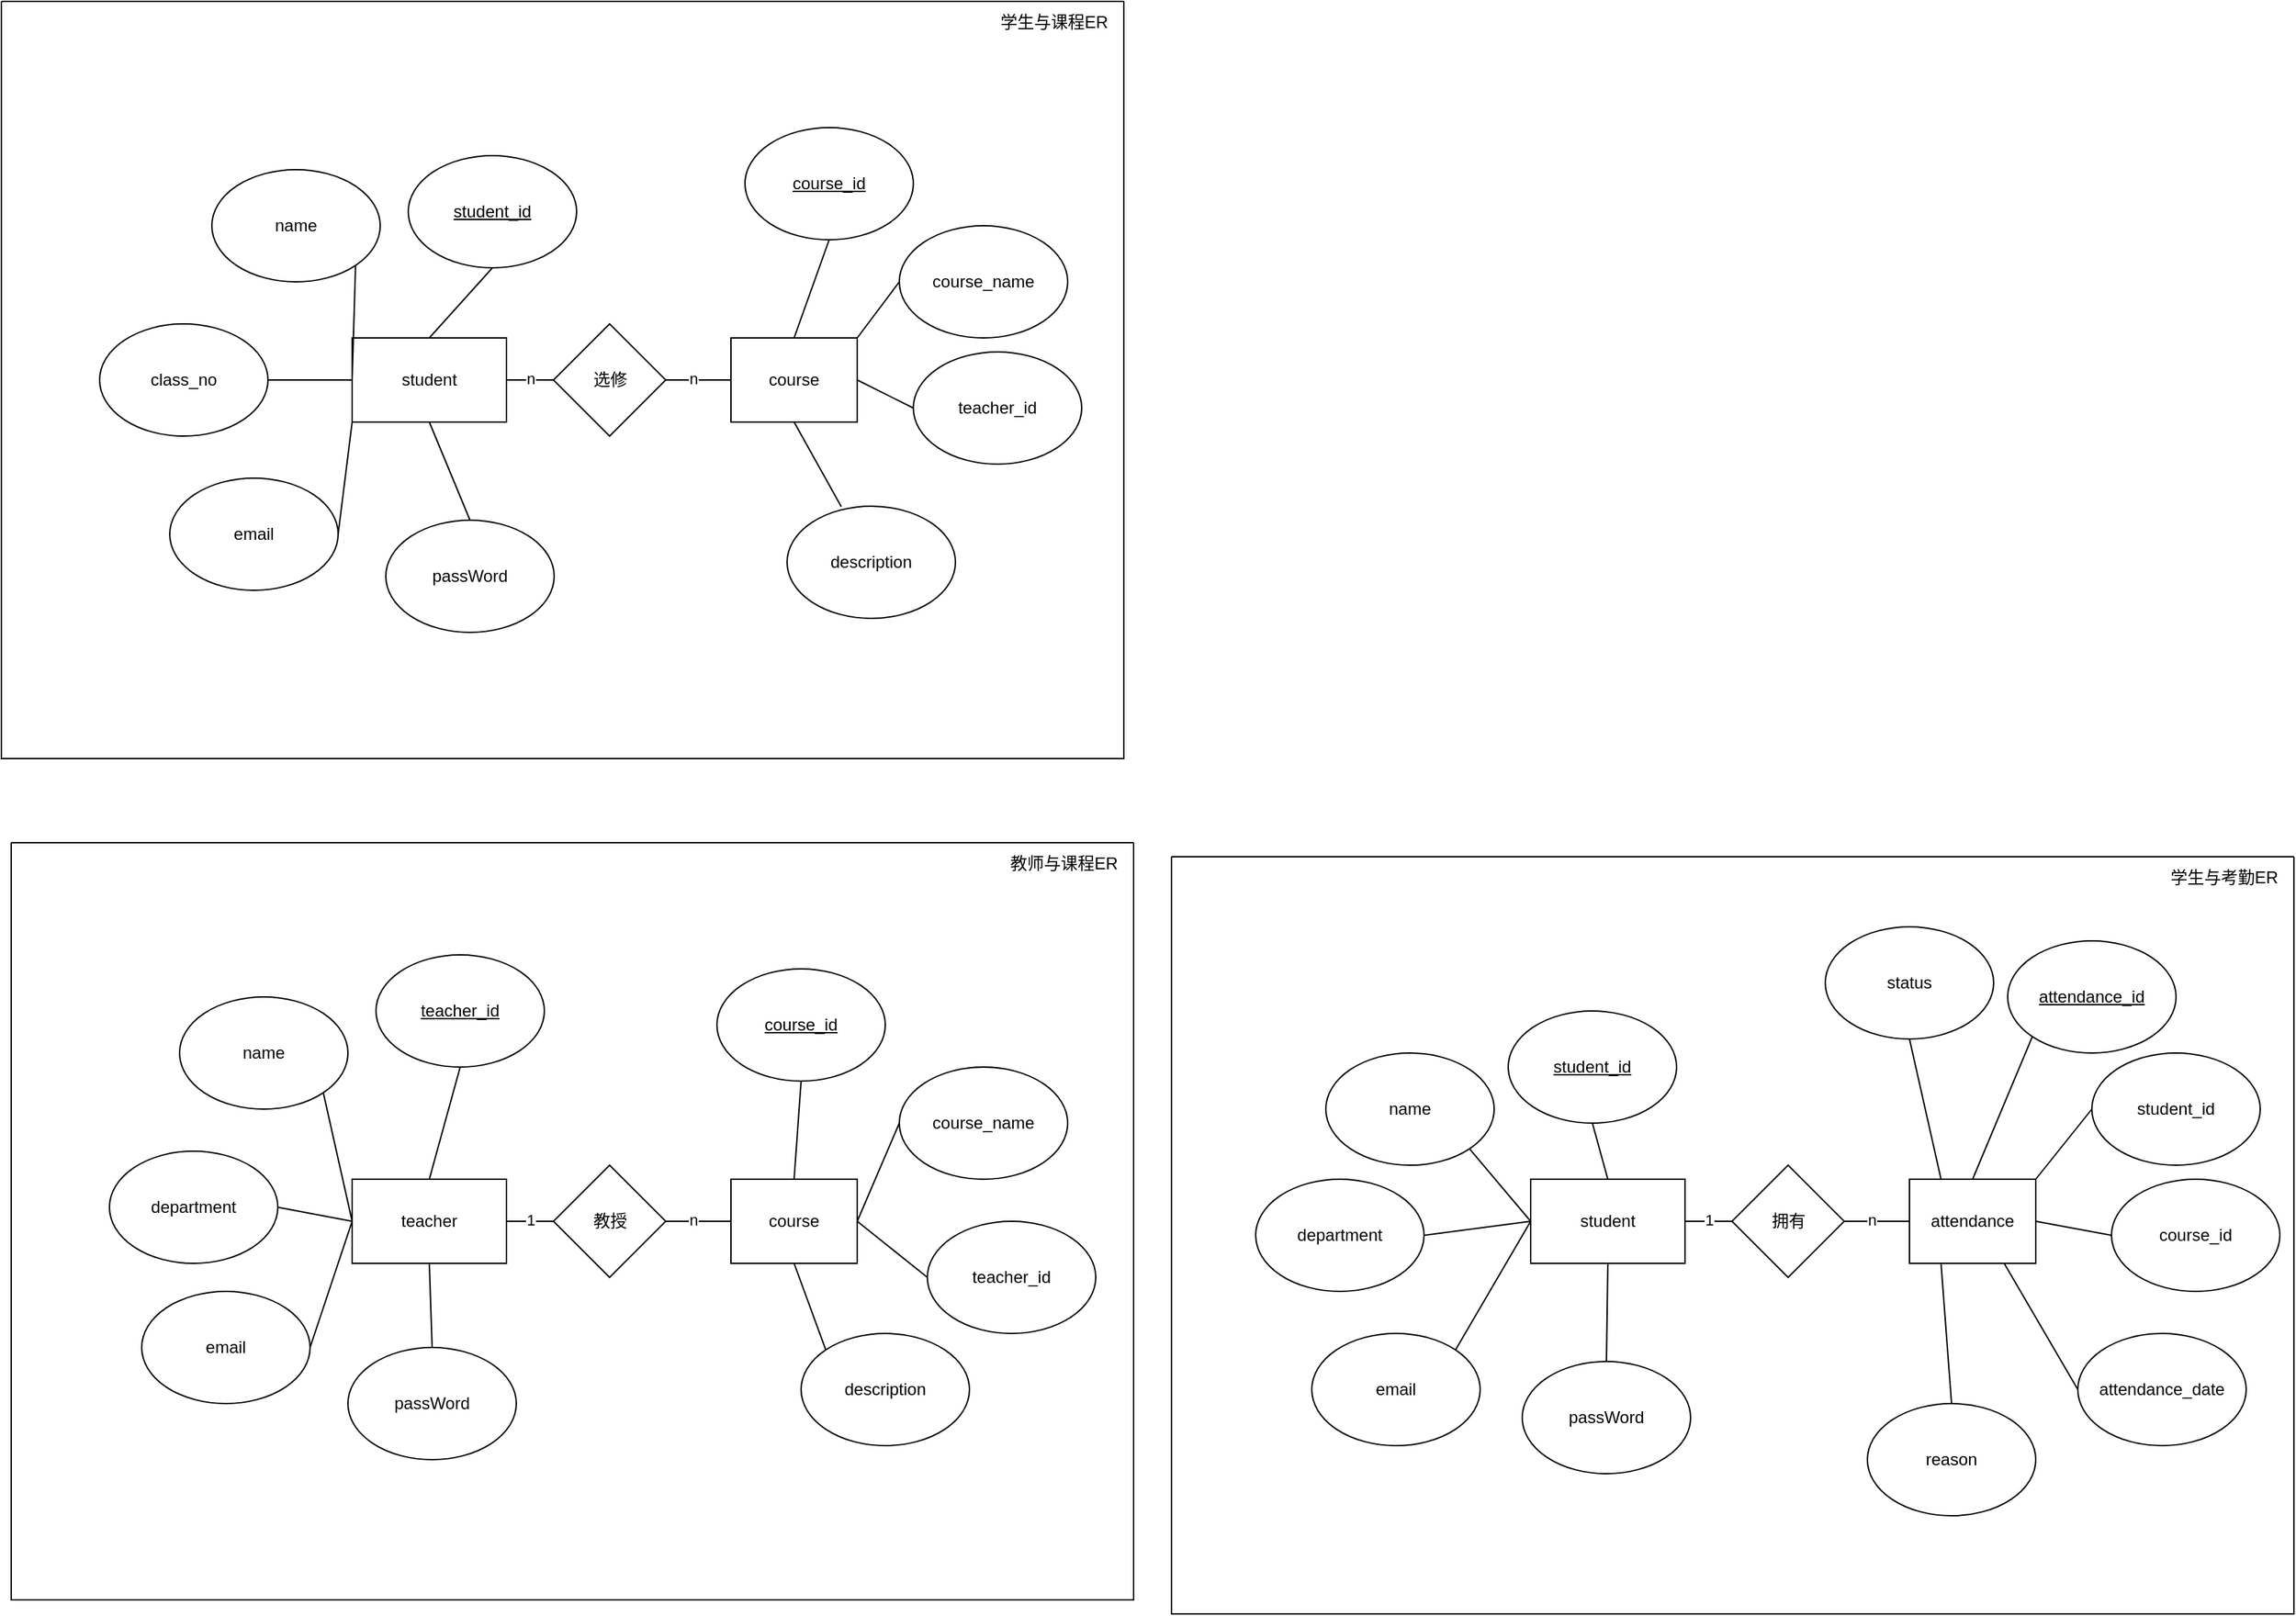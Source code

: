 <mxfile version="24.6.4" type="github">
  <diagram name="第 1 页" id="QonXaU6UfeMdcegaqnbO">
    <mxGraphModel dx="1238" dy="683" grid="1" gridSize="10" guides="1" tooltips="1" connect="1" arrows="1" fold="1" page="1" pageScale="1" pageWidth="827" pageHeight="1169" math="0" shadow="0">
      <root>
        <mxCell id="0" />
        <mxCell id="1" parent="0" />
        <mxCell id="vv5a64AxEaZxOqgttP_Y-31" value="" style="swimlane;startSize=0;" vertex="1" parent="1">
          <mxGeometry x="20" y="10" width="800" height="540" as="geometry">
            <mxRectangle x="20" y="10" width="50" height="40" as="alternateBounds" />
          </mxGeometry>
        </mxCell>
        <mxCell id="vv5a64AxEaZxOqgttP_Y-57" value="学生与课程ER" style="text;html=1;align=center;verticalAlign=middle;resizable=0;points=[];autosize=1;strokeColor=none;fillColor=none;" vertex="1" parent="vv5a64AxEaZxOqgttP_Y-31">
          <mxGeometry x="700" width="100" height="30" as="geometry" />
        </mxCell>
        <mxCell id="vv5a64AxEaZxOqgttP_Y-34" value="&lt;u&gt;student_id&lt;/u&gt;" style="ellipse;whiteSpace=wrap;html=1;" vertex="1" parent="vv5a64AxEaZxOqgttP_Y-31">
          <mxGeometry x="290" y="110" width="120" height="80" as="geometry" />
        </mxCell>
        <mxCell id="vv5a64AxEaZxOqgttP_Y-35" value="name" style="ellipse;whiteSpace=wrap;html=1;" vertex="1" parent="vv5a64AxEaZxOqgttP_Y-31">
          <mxGeometry x="150" y="120" width="120" height="80" as="geometry" />
        </mxCell>
        <mxCell id="vv5a64AxEaZxOqgttP_Y-38" value="passWord" style="ellipse;whiteSpace=wrap;html=1;" vertex="1" parent="vv5a64AxEaZxOqgttP_Y-31">
          <mxGeometry x="274" y="370" width="120" height="80" as="geometry" />
        </mxCell>
        <mxCell id="vv5a64AxEaZxOqgttP_Y-37" value="email" style="ellipse;whiteSpace=wrap;html=1;" vertex="1" parent="vv5a64AxEaZxOqgttP_Y-31">
          <mxGeometry x="120" y="340" width="120" height="80" as="geometry" />
        </mxCell>
        <mxCell id="vv5a64AxEaZxOqgttP_Y-36" value="class_no" style="ellipse;whiteSpace=wrap;html=1;" vertex="1" parent="vv5a64AxEaZxOqgttP_Y-31">
          <mxGeometry x="70" y="230" width="120" height="80" as="geometry" />
        </mxCell>
        <mxCell id="vv5a64AxEaZxOqgttP_Y-44" value="&lt;u&gt;course_id&lt;/u&gt;" style="ellipse;whiteSpace=wrap;html=1;" vertex="1" parent="vv5a64AxEaZxOqgttP_Y-31">
          <mxGeometry x="530" y="90" width="120" height="80" as="geometry" />
        </mxCell>
        <mxCell id="vv5a64AxEaZxOqgttP_Y-45" value="course_name&lt;span style=&quot;color: rgba(0, 0, 0, 0); font-family: monospace; font-size: 0px; text-align: start; text-wrap: nowrap;&quot;&gt;%3CmxGraphModel%3E%3Croot%3E%3CmxCell%20id%3D%220%22%2F%3E%3CmxCell%20id%3D%221%22%20parent%3D%220%22%2F%3E%3CmxCell%20id%3D%222%22%20value%3D%22course_id%22%20style%3D%22ellipse%3BwhiteSpace%3Dwrap%3Bhtml%3D1%3B%22%20vertex%3D%221%22%20parent%3D%221%22%3E%3CmxGeometry%20x%3D%22640%22%20y%3D%2220%22%20width%3D%22120%22%20height%3D%2280%22%20as%3D%22geometry%22%2F%3E%3C%2FmxCell%3E%3C%2Froot%3E%3C%2FmxGraphModel%3E&lt;/span&gt;" style="ellipse;whiteSpace=wrap;html=1;" vertex="1" parent="vv5a64AxEaZxOqgttP_Y-31">
          <mxGeometry x="640" y="160" width="120" height="80" as="geometry" />
        </mxCell>
        <mxCell id="vv5a64AxEaZxOqgttP_Y-46" value="teacher_id&lt;span style=&quot;color: rgba(0, 0, 0, 0); font-family: monospace; font-size: 0px; text-align: start; text-wrap: nowrap;&quot;&gt;%3CmxGraphModel%3E%3Croot%3E%3CmxCell%20id%3D%220%22%2F%3E%3CmxCell%20id%3D%221%22%20parent%3D%220%22%2F%3E%3CmxCell%20id%3D%222%22%20value%3D%22course_id%22%20style%3D%22ellipse%3BwhiteSpace%3Dwrap%3Bhtml%3D1%3B%22%20vertex%3D%221%22%20parent%3D%221%22%3E%3CmxGeometry%20x%3D%22640%22%20y%3D%2220%22%20width%3D%22120%22%20height%3D%2280%22%20as%3D%22geometry%22%2F%3E%3C%2FmxCell%3E%3C%2Froot%3E%3C%2FmxGraphModel%3E&lt;/span&gt;" style="ellipse;whiteSpace=wrap;html=1;" vertex="1" parent="vv5a64AxEaZxOqgttP_Y-31">
          <mxGeometry x="650" y="250" width="120" height="80" as="geometry" />
        </mxCell>
        <mxCell id="vv5a64AxEaZxOqgttP_Y-47" value="&lt;div style=&quot;text-align: center;&quot;&gt;&lt;span style=&quot;text-align: start; background-color: initial;&quot;&gt;description&lt;/span&gt;&lt;span style=&quot;color: rgba(0, 0, 0, 0); font-family: monospace; font-size: 0px; text-align: start; text-wrap: nowrap; background-color: initial;&quot;&gt;3CmxGraphModel%3E%3Croot%3E%3CmxCell%20id%3D%220%22%2F%3E%3CmxCell%20id%3D%221%22%20parent%3D%220%22%2F%3E%3CmxCell%20id%3D%222%22%20value%3D%22course_id%22%20style%3D%22ellipse%3BwhiteSpace%3Dwrap%3Bhtml%3D1%3B%22%20vertex%3D%221%22%20parent%3D%221%22%3E%3CmxGeometry%20x%3D%22640%22%20y%3D%2220%22%20width%3D%22120%22%20height%3D%2280%22%20as%3D%22geometry%22%2F%3E%3C%2FmxCell%3E%3C%2Froot%3E%3C%2FmxGraphModel%3E&lt;/span&gt;&lt;/div&gt;" style="ellipse;whiteSpace=wrap;html=1;" vertex="1" parent="vv5a64AxEaZxOqgttP_Y-31">
          <mxGeometry x="560" y="360" width="120" height="80" as="geometry" />
        </mxCell>
        <mxCell id="vv5a64AxEaZxOqgttP_Y-32" value="student" style="rounded=0;whiteSpace=wrap;html=1;" vertex="1" parent="1">
          <mxGeometry x="270" y="250" width="110" height="60" as="geometry" />
        </mxCell>
        <mxCell id="vv5a64AxEaZxOqgttP_Y-33" value="course" style="rounded=0;whiteSpace=wrap;html=1;" vertex="1" parent="1">
          <mxGeometry x="540" y="250" width="90" height="60" as="geometry" />
        </mxCell>
        <mxCell id="vv5a64AxEaZxOqgttP_Y-39" value="" style="endArrow=none;html=1;rounded=0;exitX=0.5;exitY=1;exitDx=0;exitDy=0;entryX=0.5;entryY=0;entryDx=0;entryDy=0;" edge="1" parent="1" source="vv5a64AxEaZxOqgttP_Y-34" target="vv5a64AxEaZxOqgttP_Y-32">
          <mxGeometry width="50" height="50" relative="1" as="geometry">
            <mxPoint x="350" y="320" as="sourcePoint" />
            <mxPoint x="400" y="270" as="targetPoint" />
          </mxGeometry>
        </mxCell>
        <mxCell id="vv5a64AxEaZxOqgttP_Y-40" value="" style="endArrow=none;html=1;rounded=0;exitX=1;exitY=1;exitDx=0;exitDy=0;" edge="1" parent="1" source="vv5a64AxEaZxOqgttP_Y-35">
          <mxGeometry width="50" height="50" relative="1" as="geometry">
            <mxPoint x="190" y="76" as="sourcePoint" />
            <mxPoint x="270" y="280" as="targetPoint" />
          </mxGeometry>
        </mxCell>
        <mxCell id="vv5a64AxEaZxOqgttP_Y-41" value="" style="endArrow=none;html=1;rounded=0;exitX=1;exitY=0.5;exitDx=0;exitDy=0;" edge="1" parent="1" source="vv5a64AxEaZxOqgttP_Y-36">
          <mxGeometry width="50" height="50" relative="1" as="geometry">
            <mxPoint x="200" y="86" as="sourcePoint" />
            <mxPoint x="270" y="280" as="targetPoint" />
          </mxGeometry>
        </mxCell>
        <mxCell id="vv5a64AxEaZxOqgttP_Y-42" value="" style="endArrow=none;html=1;rounded=0;exitX=1;exitY=0.5;exitDx=0;exitDy=0;entryX=0;entryY=1;entryDx=0;entryDy=0;" edge="1" parent="1" source="vv5a64AxEaZxOqgttP_Y-37" target="vv5a64AxEaZxOqgttP_Y-32">
          <mxGeometry width="50" height="50" relative="1" as="geometry">
            <mxPoint x="210" y="96" as="sourcePoint" />
            <mxPoint x="270" y="280" as="targetPoint" />
          </mxGeometry>
        </mxCell>
        <mxCell id="vv5a64AxEaZxOqgttP_Y-43" value="" style="endArrow=none;html=1;rounded=0;exitX=0.5;exitY=0;exitDx=0;exitDy=0;entryX=0.5;entryY=1;entryDx=0;entryDy=0;" edge="1" parent="1" source="vv5a64AxEaZxOqgttP_Y-38" target="vv5a64AxEaZxOqgttP_Y-32">
          <mxGeometry width="50" height="50" relative="1" as="geometry">
            <mxPoint x="220" y="106" as="sourcePoint" />
            <mxPoint x="310" y="320" as="targetPoint" />
          </mxGeometry>
        </mxCell>
        <mxCell id="vv5a64AxEaZxOqgttP_Y-48" value="" style="endArrow=none;html=1;rounded=0;exitX=0.5;exitY=1;exitDx=0;exitDy=0;entryX=0.5;entryY=0;entryDx=0;entryDy=0;" edge="1" parent="1" source="vv5a64AxEaZxOqgttP_Y-44" target="vv5a64AxEaZxOqgttP_Y-33">
          <mxGeometry width="50" height="50" relative="1" as="geometry">
            <mxPoint x="190" y="76" as="sourcePoint" />
            <mxPoint x="280" y="290" as="targetPoint" />
          </mxGeometry>
        </mxCell>
        <mxCell id="vv5a64AxEaZxOqgttP_Y-49" value="" style="endArrow=none;html=1;rounded=0;exitX=0;exitY=0.5;exitDx=0;exitDy=0;entryX=1;entryY=0;entryDx=0;entryDy=0;" edge="1" parent="1" source="vv5a64AxEaZxOqgttP_Y-45" target="vv5a64AxEaZxOqgttP_Y-33">
          <mxGeometry width="50" height="50" relative="1" as="geometry">
            <mxPoint x="690" y="140" as="sourcePoint" />
            <mxPoint x="630" y="280" as="targetPoint" />
          </mxGeometry>
        </mxCell>
        <mxCell id="vv5a64AxEaZxOqgttP_Y-50" value="" style="endArrow=none;html=1;rounded=0;exitX=0;exitY=0.5;exitDx=0;exitDy=0;" edge="1" parent="1" source="vv5a64AxEaZxOqgttP_Y-46">
          <mxGeometry width="50" height="50" relative="1" as="geometry">
            <mxPoint x="690" y="230" as="sourcePoint" />
            <mxPoint x="630" y="280" as="targetPoint" />
          </mxGeometry>
        </mxCell>
        <mxCell id="vv5a64AxEaZxOqgttP_Y-51" value="" style="endArrow=none;html=1;rounded=0;exitX=0.322;exitY=0.004;exitDx=0;exitDy=0;entryX=0.5;entryY=1;entryDx=0;entryDy=0;exitPerimeter=0;" edge="1" parent="1" source="vv5a64AxEaZxOqgttP_Y-47" target="vv5a64AxEaZxOqgttP_Y-33">
          <mxGeometry width="50" height="50" relative="1" as="geometry">
            <mxPoint x="690" y="330" as="sourcePoint" />
            <mxPoint x="640" y="290" as="targetPoint" />
          </mxGeometry>
        </mxCell>
        <mxCell id="vv5a64AxEaZxOqgttP_Y-52" value="选修" style="rhombus;whiteSpace=wrap;html=1;" vertex="1" parent="1">
          <mxGeometry x="413.5" y="240" width="80" height="80" as="geometry" />
        </mxCell>
        <mxCell id="vv5a64AxEaZxOqgttP_Y-53" value="" style="endArrow=none;html=1;rounded=0;exitX=1;exitY=0.5;exitDx=0;exitDy=0;entryX=0;entryY=0.5;entryDx=0;entryDy=0;" edge="1" parent="1" source="vv5a64AxEaZxOqgttP_Y-32" target="vv5a64AxEaZxOqgttP_Y-52">
          <mxGeometry width="50" height="50" relative="1" as="geometry">
            <mxPoint x="460" y="330" as="sourcePoint" />
            <mxPoint x="410" y="280" as="targetPoint" />
          </mxGeometry>
        </mxCell>
        <mxCell id="vv5a64AxEaZxOqgttP_Y-54" value="n" style="edgeLabel;html=1;align=center;verticalAlign=middle;resizable=0;points=[];" vertex="1" connectable="0" parent="vv5a64AxEaZxOqgttP_Y-53">
          <mxGeometry x="-0.234" y="2" relative="1" as="geometry">
            <mxPoint x="4" y="1" as="offset" />
          </mxGeometry>
        </mxCell>
        <mxCell id="vv5a64AxEaZxOqgttP_Y-55" value="" style="endArrow=none;html=1;rounded=0;exitX=1;exitY=0.5;exitDx=0;exitDy=0;entryX=0;entryY=0.5;entryDx=0;entryDy=0;" edge="1" parent="1" source="vv5a64AxEaZxOqgttP_Y-52" target="vv5a64AxEaZxOqgttP_Y-33">
          <mxGeometry width="50" height="50" relative="1" as="geometry">
            <mxPoint x="390" y="290" as="sourcePoint" />
            <mxPoint x="420" y="290" as="targetPoint" />
          </mxGeometry>
        </mxCell>
        <mxCell id="vv5a64AxEaZxOqgttP_Y-56" value="n" style="edgeLabel;html=1;align=center;verticalAlign=middle;resizable=0;points=[];" vertex="1" connectable="0" parent="vv5a64AxEaZxOqgttP_Y-55">
          <mxGeometry x="-0.185" y="-1" relative="1" as="geometry">
            <mxPoint y="-2" as="offset" />
          </mxGeometry>
        </mxCell>
        <mxCell id="vv5a64AxEaZxOqgttP_Y-58" value="" style="swimlane;startSize=0;" vertex="1" parent="1">
          <mxGeometry x="27" y="610" width="800" height="540" as="geometry">
            <mxRectangle x="20" y="10" width="50" height="40" as="alternateBounds" />
          </mxGeometry>
        </mxCell>
        <mxCell id="vv5a64AxEaZxOqgttP_Y-59" value="教师与课程ER" style="text;html=1;align=center;verticalAlign=middle;resizable=0;points=[];autosize=1;strokeColor=none;fillColor=none;" vertex="1" parent="vv5a64AxEaZxOqgttP_Y-58">
          <mxGeometry x="700" width="100" height="30" as="geometry" />
        </mxCell>
        <mxCell id="vv5a64AxEaZxOqgttP_Y-62" value="&lt;u&gt;teacher_id&lt;/u&gt;" style="ellipse;whiteSpace=wrap;html=1;" vertex="1" parent="vv5a64AxEaZxOqgttP_Y-58">
          <mxGeometry x="260" y="80" width="120" height="80" as="geometry" />
        </mxCell>
        <mxCell id="vv5a64AxEaZxOqgttP_Y-63" value="name" style="ellipse;whiteSpace=wrap;html=1;" vertex="1" parent="vv5a64AxEaZxOqgttP_Y-58">
          <mxGeometry x="120" y="110" width="120" height="80" as="geometry" />
        </mxCell>
        <mxCell id="vv5a64AxEaZxOqgttP_Y-64" value="department" style="ellipse;whiteSpace=wrap;html=1;" vertex="1" parent="vv5a64AxEaZxOqgttP_Y-58">
          <mxGeometry x="70" y="220" width="120" height="80" as="geometry" />
        </mxCell>
        <mxCell id="vv5a64AxEaZxOqgttP_Y-65" value="email" style="ellipse;whiteSpace=wrap;html=1;" vertex="1" parent="vv5a64AxEaZxOqgttP_Y-58">
          <mxGeometry x="93" y="320" width="120" height="80" as="geometry" />
        </mxCell>
        <mxCell id="vv5a64AxEaZxOqgttP_Y-66" value="passWord" style="ellipse;whiteSpace=wrap;html=1;" vertex="1" parent="vv5a64AxEaZxOqgttP_Y-58">
          <mxGeometry x="240" y="360" width="120" height="80" as="geometry" />
        </mxCell>
        <mxCell id="vv5a64AxEaZxOqgttP_Y-72" value="&lt;u&gt;course_id&lt;/u&gt;" style="ellipse;whiteSpace=wrap;html=1;" vertex="1" parent="vv5a64AxEaZxOqgttP_Y-58">
          <mxGeometry x="503" y="90" width="120" height="80" as="geometry" />
        </mxCell>
        <mxCell id="vv5a64AxEaZxOqgttP_Y-73" value="course_name&lt;span style=&quot;color: rgba(0, 0, 0, 0); font-family: monospace; font-size: 0px; text-align: start; text-wrap: nowrap;&quot;&gt;%3CmxGraphModel%3E%3Croot%3E%3CmxCell%20id%3D%220%22%2F%3E%3CmxCell%20id%3D%221%22%20parent%3D%220%22%2F%3E%3CmxCell%20id%3D%222%22%20value%3D%22course_id%22%20style%3D%22ellipse%3BwhiteSpace%3Dwrap%3Bhtml%3D1%3B%22%20vertex%3D%221%22%20parent%3D%221%22%3E%3CmxGeometry%20x%3D%22640%22%20y%3D%2220%22%20width%3D%22120%22%20height%3D%2280%22%20as%3D%22geometry%22%2F%3E%3C%2FmxCell%3E%3C%2Froot%3E%3C%2FmxGraphModel%3E&lt;/span&gt;" style="ellipse;whiteSpace=wrap;html=1;" vertex="1" parent="vv5a64AxEaZxOqgttP_Y-58">
          <mxGeometry x="633" y="160" width="120" height="80" as="geometry" />
        </mxCell>
        <mxCell id="vv5a64AxEaZxOqgttP_Y-75" value="&lt;div style=&quot;text-align: center;&quot;&gt;&lt;span style=&quot;text-align: start; background-color: initial;&quot;&gt;description&lt;/span&gt;&lt;span style=&quot;color: rgba(0, 0, 0, 0); font-family: monospace; font-size: 0px; text-align: start; text-wrap: nowrap; background-color: initial;&quot;&gt;3CmxGraphModel%3E%3Croot%3E%3CmxCell%20id%3D%220%22%2F%3E%3CmxCell%20id%3D%221%22%20parent%3D%220%22%2F%3E%3CmxCell%20id%3D%222%22%20value%3D%22course_id%22%20style%3D%22ellipse%3BwhiteSpace%3Dwrap%3Bhtml%3D1%3B%22%20vertex%3D%221%22%20parent%3D%221%22%3E%3CmxGeometry%20x%3D%22640%22%20y%3D%2220%22%20width%3D%22120%22%20height%3D%2280%22%20as%3D%22geometry%22%2F%3E%3C%2FmxCell%3E%3C%2Froot%3E%3C%2FmxGraphModel%3E&lt;/span&gt;&lt;/div&gt;" style="ellipse;whiteSpace=wrap;html=1;" vertex="1" parent="vv5a64AxEaZxOqgttP_Y-58">
          <mxGeometry x="563" y="350" width="120" height="80" as="geometry" />
        </mxCell>
        <mxCell id="vv5a64AxEaZxOqgttP_Y-60" value="teacher" style="rounded=0;whiteSpace=wrap;html=1;" vertex="1" parent="1">
          <mxGeometry x="270" y="850" width="110" height="60" as="geometry" />
        </mxCell>
        <mxCell id="vv5a64AxEaZxOqgttP_Y-61" value="course" style="rounded=0;whiteSpace=wrap;html=1;" vertex="1" parent="1">
          <mxGeometry x="540" y="850" width="90" height="60" as="geometry" />
        </mxCell>
        <mxCell id="vv5a64AxEaZxOqgttP_Y-67" value="" style="endArrow=none;html=1;rounded=0;exitX=0.5;exitY=1;exitDx=0;exitDy=0;entryX=0.5;entryY=0;entryDx=0;entryDy=0;" edge="1" parent="1" source="vv5a64AxEaZxOqgttP_Y-62" target="vv5a64AxEaZxOqgttP_Y-60">
          <mxGeometry width="50" height="50" relative="1" as="geometry">
            <mxPoint x="350" y="920" as="sourcePoint" />
            <mxPoint x="400" y="870" as="targetPoint" />
          </mxGeometry>
        </mxCell>
        <mxCell id="vv5a64AxEaZxOqgttP_Y-68" value="" style="endArrow=none;html=1;rounded=0;exitX=1;exitY=1;exitDx=0;exitDy=0;" edge="1" parent="1" source="vv5a64AxEaZxOqgttP_Y-63">
          <mxGeometry width="50" height="50" relative="1" as="geometry">
            <mxPoint x="190" y="676" as="sourcePoint" />
            <mxPoint x="270" y="880" as="targetPoint" />
          </mxGeometry>
        </mxCell>
        <mxCell id="vv5a64AxEaZxOqgttP_Y-69" value="" style="endArrow=none;html=1;rounded=0;exitX=1;exitY=0.5;exitDx=0;exitDy=0;" edge="1" parent="1" source="vv5a64AxEaZxOqgttP_Y-64">
          <mxGeometry width="50" height="50" relative="1" as="geometry">
            <mxPoint x="200" y="686" as="sourcePoint" />
            <mxPoint x="270" y="880" as="targetPoint" />
          </mxGeometry>
        </mxCell>
        <mxCell id="vv5a64AxEaZxOqgttP_Y-70" value="" style="endArrow=none;html=1;rounded=0;exitX=1;exitY=0.5;exitDx=0;exitDy=0;" edge="1" parent="1" source="vv5a64AxEaZxOqgttP_Y-65">
          <mxGeometry width="50" height="50" relative="1" as="geometry">
            <mxPoint x="210" y="696" as="sourcePoint" />
            <mxPoint x="270" y="880" as="targetPoint" />
          </mxGeometry>
        </mxCell>
        <mxCell id="vv5a64AxEaZxOqgttP_Y-71" value="" style="endArrow=none;html=1;rounded=0;exitX=0.5;exitY=0;exitDx=0;exitDy=0;entryX=0.5;entryY=1;entryDx=0;entryDy=0;" edge="1" parent="1" source="vv5a64AxEaZxOqgttP_Y-66" target="vv5a64AxEaZxOqgttP_Y-60">
          <mxGeometry width="50" height="50" relative="1" as="geometry">
            <mxPoint x="220" y="706" as="sourcePoint" />
            <mxPoint x="310" y="920" as="targetPoint" />
          </mxGeometry>
        </mxCell>
        <mxCell id="vv5a64AxEaZxOqgttP_Y-74" value="teacher_id&lt;span style=&quot;color: rgba(0, 0, 0, 0); font-family: monospace; font-size: 0px; text-align: start; text-wrap: nowrap;&quot;&gt;%3CmxGraphModel%3E%3Croot%3E%3CmxCell%20id%3D%220%22%2F%3E%3CmxCell%20id%3D%221%22%20parent%3D%220%22%2F%3E%3CmxCell%20id%3D%222%22%20value%3D%22course_id%22%20style%3D%22ellipse%3BwhiteSpace%3Dwrap%3Bhtml%3D1%3B%22%20vertex%3D%221%22%20parent%3D%221%22%3E%3CmxGeometry%20x%3D%22640%22%20y%3D%2220%22%20width%3D%22120%22%20height%3D%2280%22%20as%3D%22geometry%22%2F%3E%3C%2FmxCell%3E%3C%2Froot%3E%3C%2FmxGraphModel%3E&lt;/span&gt;" style="ellipse;whiteSpace=wrap;html=1;" vertex="1" parent="1">
          <mxGeometry x="680" y="880" width="120" height="80" as="geometry" />
        </mxCell>
        <mxCell id="vv5a64AxEaZxOqgttP_Y-76" value="" style="endArrow=none;html=1;rounded=0;exitX=0.5;exitY=1;exitDx=0;exitDy=0;entryX=0.5;entryY=0;entryDx=0;entryDy=0;" edge="1" parent="1" source="vv5a64AxEaZxOqgttP_Y-72" target="vv5a64AxEaZxOqgttP_Y-61">
          <mxGeometry width="50" height="50" relative="1" as="geometry">
            <mxPoint x="190" y="676" as="sourcePoint" />
            <mxPoint x="280" y="890" as="targetPoint" />
          </mxGeometry>
        </mxCell>
        <mxCell id="vv5a64AxEaZxOqgttP_Y-77" value="" style="endArrow=none;html=1;rounded=0;exitX=0;exitY=0.5;exitDx=0;exitDy=0;" edge="1" parent="1" source="vv5a64AxEaZxOqgttP_Y-73">
          <mxGeometry width="50" height="50" relative="1" as="geometry">
            <mxPoint x="690" y="740" as="sourcePoint" />
            <mxPoint x="630" y="880" as="targetPoint" />
          </mxGeometry>
        </mxCell>
        <mxCell id="vv5a64AxEaZxOqgttP_Y-78" value="" style="endArrow=none;html=1;rounded=0;exitX=0;exitY=0.5;exitDx=0;exitDy=0;" edge="1" parent="1" source="vv5a64AxEaZxOqgttP_Y-74">
          <mxGeometry width="50" height="50" relative="1" as="geometry">
            <mxPoint x="690" y="830" as="sourcePoint" />
            <mxPoint x="630" y="880" as="targetPoint" />
          </mxGeometry>
        </mxCell>
        <mxCell id="vv5a64AxEaZxOqgttP_Y-79" value="" style="endArrow=none;html=1;rounded=0;exitX=0;exitY=0;exitDx=0;exitDy=0;entryX=0.5;entryY=1;entryDx=0;entryDy=0;" edge="1" parent="1" source="vv5a64AxEaZxOqgttP_Y-75" target="vv5a64AxEaZxOqgttP_Y-61">
          <mxGeometry width="50" height="50" relative="1" as="geometry">
            <mxPoint x="690" y="930" as="sourcePoint" />
            <mxPoint x="640" y="890" as="targetPoint" />
          </mxGeometry>
        </mxCell>
        <mxCell id="vv5a64AxEaZxOqgttP_Y-80" value="教授" style="rhombus;whiteSpace=wrap;html=1;" vertex="1" parent="1">
          <mxGeometry x="413.5" y="840" width="80" height="80" as="geometry" />
        </mxCell>
        <mxCell id="vv5a64AxEaZxOqgttP_Y-81" value="" style="endArrow=none;html=1;rounded=0;exitX=1;exitY=0.5;exitDx=0;exitDy=0;entryX=0;entryY=0.5;entryDx=0;entryDy=0;" edge="1" parent="1" source="vv5a64AxEaZxOqgttP_Y-60" target="vv5a64AxEaZxOqgttP_Y-80">
          <mxGeometry width="50" height="50" relative="1" as="geometry">
            <mxPoint x="460" y="930" as="sourcePoint" />
            <mxPoint x="410" y="880" as="targetPoint" />
          </mxGeometry>
        </mxCell>
        <mxCell id="vv5a64AxEaZxOqgttP_Y-82" value="1" style="edgeLabel;html=1;align=center;verticalAlign=middle;resizable=0;points=[];" vertex="1" connectable="0" parent="vv5a64AxEaZxOqgttP_Y-81">
          <mxGeometry x="-0.234" y="2" relative="1" as="geometry">
            <mxPoint x="4" y="1" as="offset" />
          </mxGeometry>
        </mxCell>
        <mxCell id="vv5a64AxEaZxOqgttP_Y-83" value="" style="endArrow=none;html=1;rounded=0;exitX=1;exitY=0.5;exitDx=0;exitDy=0;entryX=0;entryY=0.5;entryDx=0;entryDy=0;" edge="1" parent="1" source="vv5a64AxEaZxOqgttP_Y-80" target="vv5a64AxEaZxOqgttP_Y-61">
          <mxGeometry width="50" height="50" relative="1" as="geometry">
            <mxPoint x="390" y="890" as="sourcePoint" />
            <mxPoint x="420" y="890" as="targetPoint" />
          </mxGeometry>
        </mxCell>
        <mxCell id="vv5a64AxEaZxOqgttP_Y-84" value="n" style="edgeLabel;html=1;align=center;verticalAlign=middle;resizable=0;points=[];" vertex="1" connectable="0" parent="vv5a64AxEaZxOqgttP_Y-83">
          <mxGeometry x="-0.185" y="-1" relative="1" as="geometry">
            <mxPoint y="-2" as="offset" />
          </mxGeometry>
        </mxCell>
        <mxCell id="vv5a64AxEaZxOqgttP_Y-85" value="" style="swimlane;startSize=0;" vertex="1" parent="1">
          <mxGeometry x="854" y="620" width="800" height="540" as="geometry">
            <mxRectangle x="20" y="10" width="50" height="40" as="alternateBounds" />
          </mxGeometry>
        </mxCell>
        <mxCell id="vv5a64AxEaZxOqgttP_Y-86" value="学生与考勤ER" style="text;html=1;align=center;verticalAlign=middle;resizable=0;points=[];autosize=1;strokeColor=none;fillColor=none;" vertex="1" parent="vv5a64AxEaZxOqgttP_Y-85">
          <mxGeometry x="700" width="100" height="30" as="geometry" />
        </mxCell>
        <mxCell id="vv5a64AxEaZxOqgttP_Y-112" value="status" style="ellipse;whiteSpace=wrap;html=1;" vertex="1" parent="vv5a64AxEaZxOqgttP_Y-85">
          <mxGeometry x="466" y="50" width="120" height="80" as="geometry" />
        </mxCell>
        <mxCell id="vv5a64AxEaZxOqgttP_Y-114" value="reason" style="ellipse;whiteSpace=wrap;html=1;" vertex="1" parent="vv5a64AxEaZxOqgttP_Y-85">
          <mxGeometry x="496" y="390" width="120" height="80" as="geometry" />
        </mxCell>
        <mxCell id="vv5a64AxEaZxOqgttP_Y-89" value="&lt;u&gt;student_id&lt;/u&gt;" style="ellipse;whiteSpace=wrap;html=1;" vertex="1" parent="vv5a64AxEaZxOqgttP_Y-85">
          <mxGeometry x="240" y="110" width="120" height="80" as="geometry" />
        </mxCell>
        <mxCell id="vv5a64AxEaZxOqgttP_Y-90" value="name" style="ellipse;whiteSpace=wrap;html=1;" vertex="1" parent="vv5a64AxEaZxOqgttP_Y-85">
          <mxGeometry x="110" y="140" width="120" height="80" as="geometry" />
        </mxCell>
        <mxCell id="vv5a64AxEaZxOqgttP_Y-91" value="department" style="ellipse;whiteSpace=wrap;html=1;" vertex="1" parent="vv5a64AxEaZxOqgttP_Y-85">
          <mxGeometry x="60" y="230" width="120" height="80" as="geometry" />
        </mxCell>
        <mxCell id="vv5a64AxEaZxOqgttP_Y-93" value="passWord" style="ellipse;whiteSpace=wrap;html=1;" vertex="1" parent="vv5a64AxEaZxOqgttP_Y-85">
          <mxGeometry x="250" y="360" width="120" height="80" as="geometry" />
        </mxCell>
        <mxCell id="vv5a64AxEaZxOqgttP_Y-92" value="email" style="ellipse;whiteSpace=wrap;html=1;" vertex="1" parent="vv5a64AxEaZxOqgttP_Y-85">
          <mxGeometry x="100" y="340" width="120" height="80" as="geometry" />
        </mxCell>
        <mxCell id="vv5a64AxEaZxOqgttP_Y-99" value="&lt;u&gt;attendance_id&lt;/u&gt;" style="ellipse;whiteSpace=wrap;html=1;" vertex="1" parent="vv5a64AxEaZxOqgttP_Y-85">
          <mxGeometry x="596" y="60" width="120" height="80" as="geometry" />
        </mxCell>
        <mxCell id="vv5a64AxEaZxOqgttP_Y-100" value="student_id" style="ellipse;whiteSpace=wrap;html=1;" vertex="1" parent="vv5a64AxEaZxOqgttP_Y-85">
          <mxGeometry x="656" y="140" width="120" height="80" as="geometry" />
        </mxCell>
        <mxCell id="vv5a64AxEaZxOqgttP_Y-101" value="course_id" style="ellipse;whiteSpace=wrap;html=1;" vertex="1" parent="vv5a64AxEaZxOqgttP_Y-85">
          <mxGeometry x="670" y="230" width="120" height="80" as="geometry" />
        </mxCell>
        <mxCell id="vv5a64AxEaZxOqgttP_Y-102" value="&lt;div style=&quot;text-align: start;&quot;&gt;attendance_date&lt;/div&gt;" style="ellipse;whiteSpace=wrap;html=1;" vertex="1" parent="vv5a64AxEaZxOqgttP_Y-85">
          <mxGeometry x="646" y="340" width="120" height="80" as="geometry" />
        </mxCell>
        <mxCell id="vv5a64AxEaZxOqgttP_Y-87" value="student" style="rounded=0;whiteSpace=wrap;html=1;" vertex="1" parent="1">
          <mxGeometry x="1110" y="850" width="110" height="60" as="geometry" />
        </mxCell>
        <mxCell id="vv5a64AxEaZxOqgttP_Y-88" value="attendance" style="rounded=0;whiteSpace=wrap;html=1;" vertex="1" parent="1">
          <mxGeometry x="1380" y="850" width="90" height="60" as="geometry" />
        </mxCell>
        <mxCell id="vv5a64AxEaZxOqgttP_Y-94" value="" style="endArrow=none;html=1;rounded=0;exitX=0.5;exitY=1;exitDx=0;exitDy=0;entryX=0.5;entryY=0;entryDx=0;entryDy=0;" edge="1" parent="1" source="vv5a64AxEaZxOqgttP_Y-89" target="vv5a64AxEaZxOqgttP_Y-87">
          <mxGeometry width="50" height="50" relative="1" as="geometry">
            <mxPoint x="1190" y="920" as="sourcePoint" />
            <mxPoint x="1240" y="870" as="targetPoint" />
          </mxGeometry>
        </mxCell>
        <mxCell id="vv5a64AxEaZxOqgttP_Y-95" value="" style="endArrow=none;html=1;rounded=0;exitX=1;exitY=1;exitDx=0;exitDy=0;" edge="1" parent="1" source="vv5a64AxEaZxOqgttP_Y-90">
          <mxGeometry width="50" height="50" relative="1" as="geometry">
            <mxPoint x="1030" y="676" as="sourcePoint" />
            <mxPoint x="1110" y="880" as="targetPoint" />
          </mxGeometry>
        </mxCell>
        <mxCell id="vv5a64AxEaZxOqgttP_Y-96" value="" style="endArrow=none;html=1;rounded=0;exitX=1;exitY=0.5;exitDx=0;exitDy=0;" edge="1" parent="1" source="vv5a64AxEaZxOqgttP_Y-91">
          <mxGeometry width="50" height="50" relative="1" as="geometry">
            <mxPoint x="1040" y="686" as="sourcePoint" />
            <mxPoint x="1110" y="880" as="targetPoint" />
          </mxGeometry>
        </mxCell>
        <mxCell id="vv5a64AxEaZxOqgttP_Y-97" value="" style="endArrow=none;html=1;rounded=0;exitX=1;exitY=0;exitDx=0;exitDy=0;" edge="1" parent="1" source="vv5a64AxEaZxOqgttP_Y-92">
          <mxGeometry width="50" height="50" relative="1" as="geometry">
            <mxPoint x="1050" y="696" as="sourcePoint" />
            <mxPoint x="1110" y="880" as="targetPoint" />
          </mxGeometry>
        </mxCell>
        <mxCell id="vv5a64AxEaZxOqgttP_Y-98" value="" style="endArrow=none;html=1;rounded=0;exitX=0.5;exitY=0;exitDx=0;exitDy=0;entryX=0.5;entryY=1;entryDx=0;entryDy=0;" edge="1" parent="1" source="vv5a64AxEaZxOqgttP_Y-93" target="vv5a64AxEaZxOqgttP_Y-87">
          <mxGeometry width="50" height="50" relative="1" as="geometry">
            <mxPoint x="1060" y="706" as="sourcePoint" />
            <mxPoint x="1150" y="920" as="targetPoint" />
          </mxGeometry>
        </mxCell>
        <mxCell id="vv5a64AxEaZxOqgttP_Y-103" value="" style="endArrow=none;html=1;rounded=0;exitX=0;exitY=1;exitDx=0;exitDy=0;entryX=0.5;entryY=0;entryDx=0;entryDy=0;" edge="1" parent="1" source="vv5a64AxEaZxOqgttP_Y-99" target="vv5a64AxEaZxOqgttP_Y-88">
          <mxGeometry width="50" height="50" relative="1" as="geometry">
            <mxPoint x="1030" y="676" as="sourcePoint" />
            <mxPoint x="1120" y="890" as="targetPoint" />
          </mxGeometry>
        </mxCell>
        <mxCell id="vv5a64AxEaZxOqgttP_Y-104" value="" style="endArrow=none;html=1;rounded=0;exitX=0;exitY=0.5;exitDx=0;exitDy=0;entryX=1;entryY=0;entryDx=0;entryDy=0;" edge="1" parent="1" source="vv5a64AxEaZxOqgttP_Y-100" target="vv5a64AxEaZxOqgttP_Y-88">
          <mxGeometry width="50" height="50" relative="1" as="geometry">
            <mxPoint x="1530" y="740" as="sourcePoint" />
            <mxPoint x="1470" y="880" as="targetPoint" />
          </mxGeometry>
        </mxCell>
        <mxCell id="vv5a64AxEaZxOqgttP_Y-105" value="" style="endArrow=none;html=1;rounded=0;exitX=0;exitY=0.5;exitDx=0;exitDy=0;" edge="1" parent="1" source="vv5a64AxEaZxOqgttP_Y-101">
          <mxGeometry width="50" height="50" relative="1" as="geometry">
            <mxPoint x="1530" y="830" as="sourcePoint" />
            <mxPoint x="1470" y="880" as="targetPoint" />
          </mxGeometry>
        </mxCell>
        <mxCell id="vv5a64AxEaZxOqgttP_Y-106" value="" style="endArrow=none;html=1;rounded=0;exitX=0;exitY=0.5;exitDx=0;exitDy=0;entryX=0.75;entryY=1;entryDx=0;entryDy=0;" edge="1" parent="1" source="vv5a64AxEaZxOqgttP_Y-102" target="vv5a64AxEaZxOqgttP_Y-88">
          <mxGeometry width="50" height="50" relative="1" as="geometry">
            <mxPoint x="1530" y="930" as="sourcePoint" />
            <mxPoint x="1480" y="890" as="targetPoint" />
          </mxGeometry>
        </mxCell>
        <mxCell id="vv5a64AxEaZxOqgttP_Y-107" value="拥有" style="rhombus;whiteSpace=wrap;html=1;" vertex="1" parent="1">
          <mxGeometry x="1253.5" y="840" width="80" height="80" as="geometry" />
        </mxCell>
        <mxCell id="vv5a64AxEaZxOqgttP_Y-108" value="" style="endArrow=none;html=1;rounded=0;exitX=1;exitY=0.5;exitDx=0;exitDy=0;entryX=0;entryY=0.5;entryDx=0;entryDy=0;" edge="1" parent="1" source="vv5a64AxEaZxOqgttP_Y-87" target="vv5a64AxEaZxOqgttP_Y-107">
          <mxGeometry width="50" height="50" relative="1" as="geometry">
            <mxPoint x="1300" y="930" as="sourcePoint" />
            <mxPoint x="1250" y="880" as="targetPoint" />
          </mxGeometry>
        </mxCell>
        <mxCell id="vv5a64AxEaZxOqgttP_Y-109" value="1" style="edgeLabel;html=1;align=center;verticalAlign=middle;resizable=0;points=[];" vertex="1" connectable="0" parent="vv5a64AxEaZxOqgttP_Y-108">
          <mxGeometry x="-0.234" y="2" relative="1" as="geometry">
            <mxPoint x="4" y="1" as="offset" />
          </mxGeometry>
        </mxCell>
        <mxCell id="vv5a64AxEaZxOqgttP_Y-110" value="" style="endArrow=none;html=1;rounded=0;exitX=1;exitY=0.5;exitDx=0;exitDy=0;entryX=0;entryY=0.5;entryDx=0;entryDy=0;" edge="1" parent="1" source="vv5a64AxEaZxOqgttP_Y-107" target="vv5a64AxEaZxOqgttP_Y-88">
          <mxGeometry width="50" height="50" relative="1" as="geometry">
            <mxPoint x="1230" y="890" as="sourcePoint" />
            <mxPoint x="1260" y="890" as="targetPoint" />
          </mxGeometry>
        </mxCell>
        <mxCell id="vv5a64AxEaZxOqgttP_Y-111" value="n" style="edgeLabel;html=1;align=center;verticalAlign=middle;resizable=0;points=[];" vertex="1" connectable="0" parent="vv5a64AxEaZxOqgttP_Y-110">
          <mxGeometry x="-0.185" y="-1" relative="1" as="geometry">
            <mxPoint y="-2" as="offset" />
          </mxGeometry>
        </mxCell>
        <mxCell id="vv5a64AxEaZxOqgttP_Y-113" value="" style="endArrow=none;html=1;rounded=0;exitX=0.5;exitY=1;exitDx=0;exitDy=0;entryX=0.25;entryY=0;entryDx=0;entryDy=0;" edge="1" parent="1" source="vv5a64AxEaZxOqgttP_Y-112" target="vv5a64AxEaZxOqgttP_Y-88">
          <mxGeometry width="50" height="50" relative="1" as="geometry">
            <mxPoint x="1530" y="740" as="sourcePoint" />
            <mxPoint x="1470" y="880" as="targetPoint" />
          </mxGeometry>
        </mxCell>
        <mxCell id="vv5a64AxEaZxOqgttP_Y-115" value="" style="endArrow=none;html=1;rounded=0;exitX=0.5;exitY=0;exitDx=0;exitDy=0;entryX=0.25;entryY=1;entryDx=0;entryDy=0;" edge="1" parent="1" source="vv5a64AxEaZxOqgttP_Y-114" target="vv5a64AxEaZxOqgttP_Y-88">
          <mxGeometry width="50" height="50" relative="1" as="geometry">
            <mxPoint x="1480" y="740" as="sourcePoint" />
            <mxPoint x="1480" y="890" as="targetPoint" />
          </mxGeometry>
        </mxCell>
      </root>
    </mxGraphModel>
  </diagram>
</mxfile>
